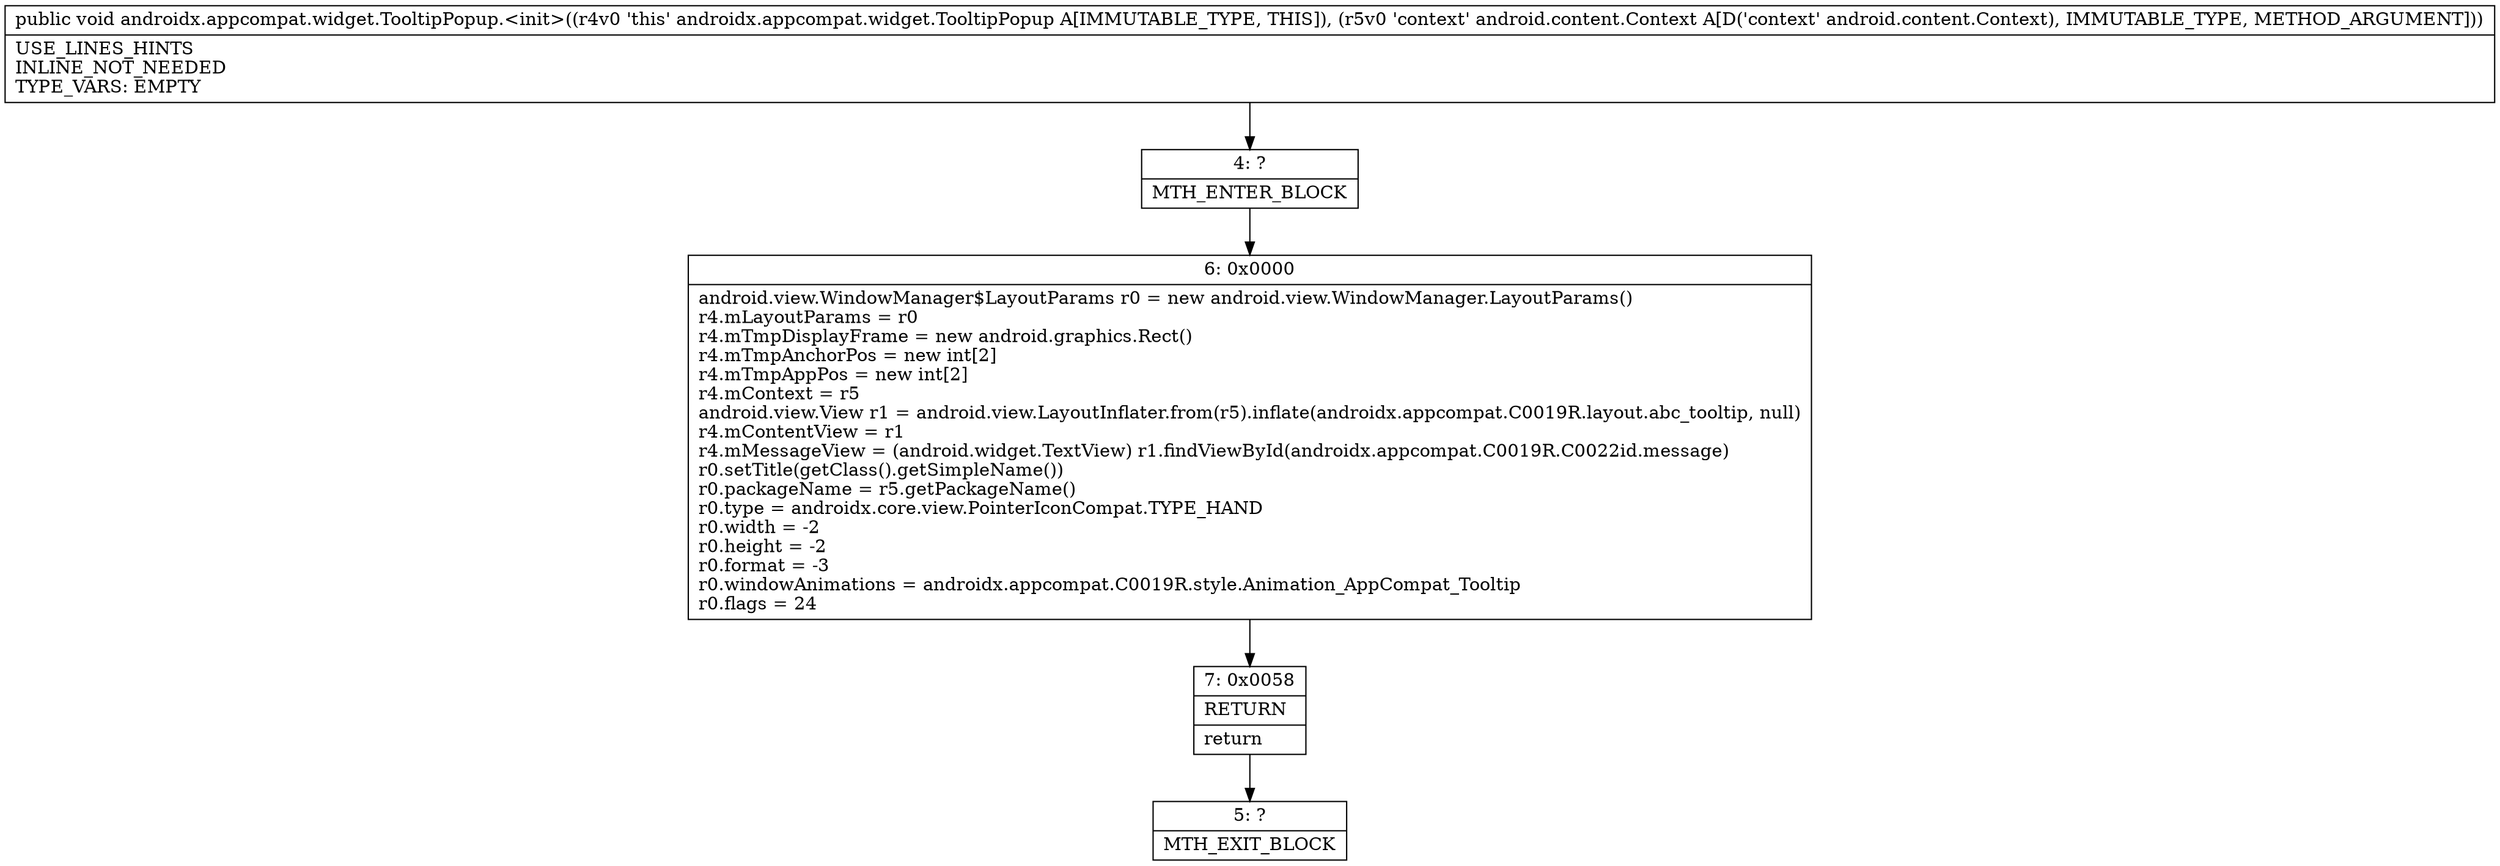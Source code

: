 digraph "CFG forandroidx.appcompat.widget.TooltipPopup.\<init\>(Landroid\/content\/Context;)V" {
Node_4 [shape=record,label="{4\:\ ?|MTH_ENTER_BLOCK\l}"];
Node_6 [shape=record,label="{6\:\ 0x0000|android.view.WindowManager$LayoutParams r0 = new android.view.WindowManager.LayoutParams()\lr4.mLayoutParams = r0\lr4.mTmpDisplayFrame = new android.graphics.Rect()\lr4.mTmpAnchorPos = new int[2]\lr4.mTmpAppPos = new int[2]\lr4.mContext = r5\landroid.view.View r1 = android.view.LayoutInflater.from(r5).inflate(androidx.appcompat.C0019R.layout.abc_tooltip, null)\lr4.mContentView = r1\lr4.mMessageView = (android.widget.TextView) r1.findViewById(androidx.appcompat.C0019R.C0022id.message)\lr0.setTitle(getClass().getSimpleName())\lr0.packageName = r5.getPackageName()\lr0.type = androidx.core.view.PointerIconCompat.TYPE_HAND\lr0.width = \-2\lr0.height = \-2\lr0.format = \-3\lr0.windowAnimations = androidx.appcompat.C0019R.style.Animation_AppCompat_Tooltip\lr0.flags = 24\l}"];
Node_7 [shape=record,label="{7\:\ 0x0058|RETURN\l|return\l}"];
Node_5 [shape=record,label="{5\:\ ?|MTH_EXIT_BLOCK\l}"];
MethodNode[shape=record,label="{public void androidx.appcompat.widget.TooltipPopup.\<init\>((r4v0 'this' androidx.appcompat.widget.TooltipPopup A[IMMUTABLE_TYPE, THIS]), (r5v0 'context' android.content.Context A[D('context' android.content.Context), IMMUTABLE_TYPE, METHOD_ARGUMENT]))  | USE_LINES_HINTS\lINLINE_NOT_NEEDED\lTYPE_VARS: EMPTY\l}"];
MethodNode -> Node_4;Node_4 -> Node_6;
Node_6 -> Node_7;
Node_7 -> Node_5;
}

